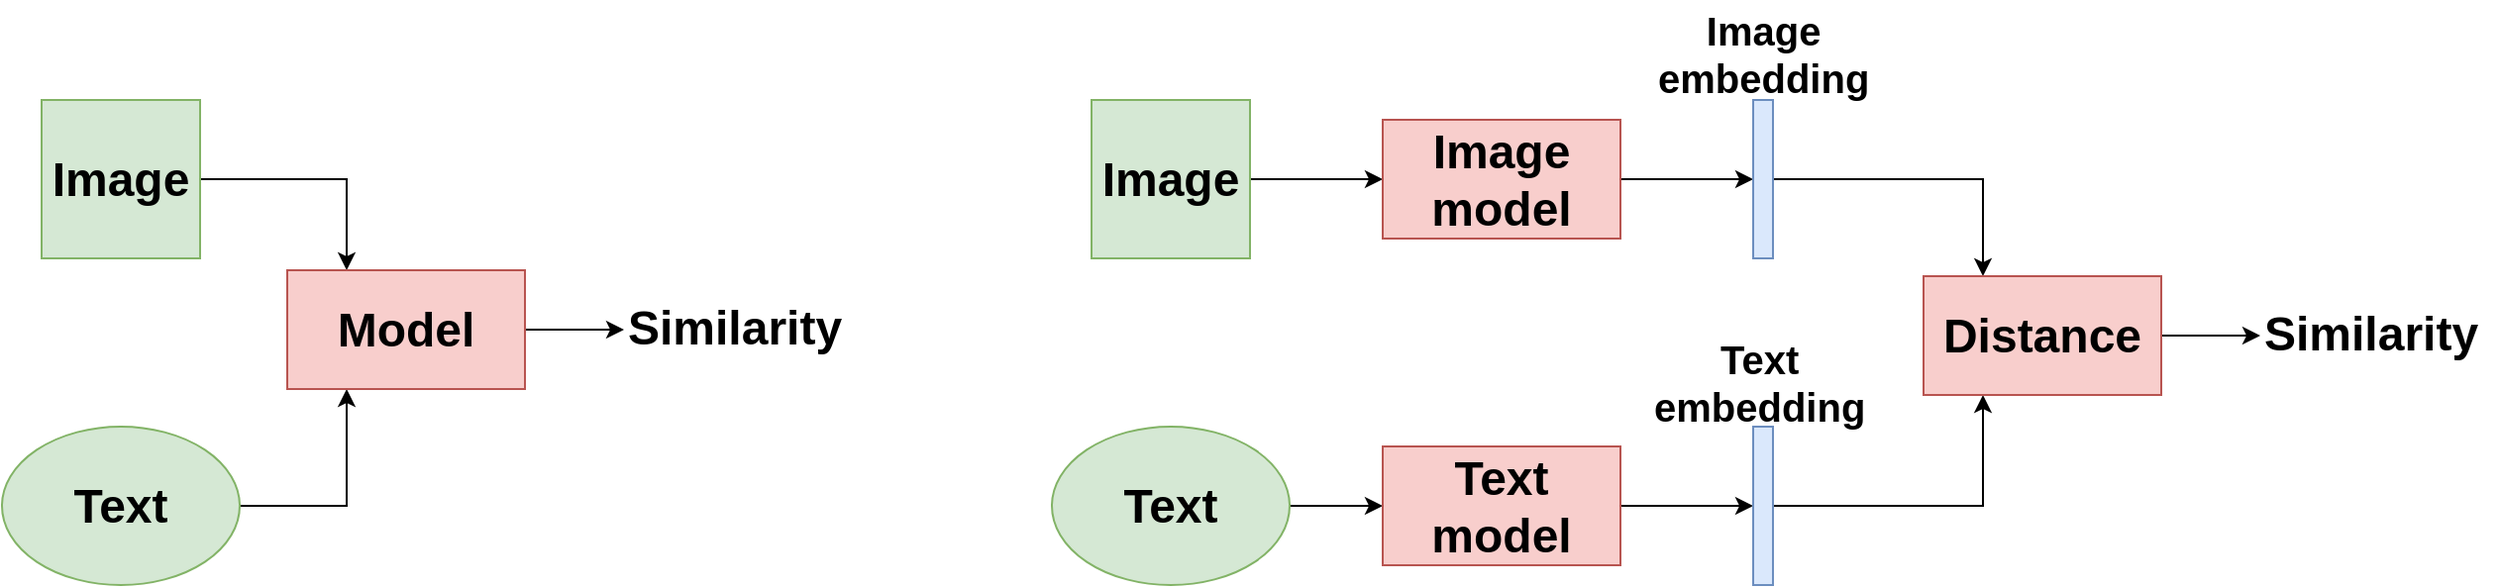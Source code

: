 <mxfile version="10.6.9" type="device"><diagram id="qXNiH8syEFGMBzyjIAiQ" name="Page-1"><mxGraphModel dx="1327" dy="727" grid="1" gridSize="10" guides="1" tooltips="1" connect="1" arrows="1" fold="1" page="1" pageScale="1" pageWidth="827" pageHeight="1169" math="0" shadow="0"><root><mxCell id="0"/><mxCell id="1" parent="0"/><mxCell id="wFSmdKlX06NnFO8BgjZr-43" style="edgeStyle=orthogonalEdgeStyle;rounded=0;orthogonalLoop=1;jettySize=auto;html=1;exitX=1;exitY=0.5;exitDx=0;exitDy=0;entryX=0.25;entryY=1;entryDx=0;entryDy=0;" edge="1" parent="1" source="wFSmdKlX06NnFO8BgjZr-15" target="wFSmdKlX06NnFO8BgjZr-39"><mxGeometry relative="1" as="geometry"/></mxCell><mxCell id="wFSmdKlX06NnFO8BgjZr-15" value="&lt;b&gt;&lt;font style=&quot;font-size: 24px&quot;&gt;Text&lt;/font&gt;&lt;/b&gt;" style="ellipse;whiteSpace=wrap;html=1;fillColor=#d5e8d4;strokeColor=#82b366;" vertex="1" parent="1"><mxGeometry x="150" y="437.5" width="120" height="80" as="geometry"/></mxCell><mxCell id="wFSmdKlX06NnFO8BgjZr-44" style="edgeStyle=orthogonalEdgeStyle;rounded=0;orthogonalLoop=1;jettySize=auto;html=1;exitX=1;exitY=0.5;exitDx=0;exitDy=0;entryX=0.25;entryY=0;entryDx=0;entryDy=0;" edge="1" parent="1" source="wFSmdKlX06NnFO8BgjZr-18" target="wFSmdKlX06NnFO8BgjZr-39"><mxGeometry relative="1" as="geometry"/></mxCell><mxCell id="wFSmdKlX06NnFO8BgjZr-18" value="&lt;b&gt;&lt;font style=&quot;font-size: 24px&quot;&gt;Image&lt;/font&gt;&lt;/b&gt;" style="whiteSpace=wrap;html=1;aspect=fixed;fillColor=#d5e8d4;strokeColor=#82b366;" vertex="1" parent="1"><mxGeometry x="170" y="272.5" width="80" height="80" as="geometry"/></mxCell><mxCell id="wFSmdKlX06NnFO8BgjZr-36" value="&lt;b&gt;&lt;font style=&quot;font-size: 24px&quot;&gt;Similarity&lt;/font&gt;&lt;/b&gt;" style="text;html=1;resizable=0;points=[];autosize=1;align=left;verticalAlign=top;spacingTop=-4;" vertex="1" parent="1"><mxGeometry x="464" y="370.5" width="120" height="20" as="geometry"/></mxCell><mxCell id="wFSmdKlX06NnFO8BgjZr-42" style="edgeStyle=orthogonalEdgeStyle;rounded=0;orthogonalLoop=1;jettySize=auto;html=1;exitX=1;exitY=0.5;exitDx=0;exitDy=0;" edge="1" parent="1" source="wFSmdKlX06NnFO8BgjZr-39"><mxGeometry relative="1" as="geometry"><mxPoint x="464" y="388.5" as="targetPoint"/></mxGeometry></mxCell><mxCell id="wFSmdKlX06NnFO8BgjZr-39" value="&lt;b&gt;&lt;font style=&quot;font-size: 24px&quot;&gt;Model&lt;/font&gt;&lt;/b&gt;" style="rounded=0;whiteSpace=wrap;html=1;fillColor=#f8cecc;strokeColor=#b85450;" vertex="1" parent="1"><mxGeometry x="294" y="358.5" width="120" height="60" as="geometry"/></mxCell><mxCell id="wFSmdKlX06NnFO8BgjZr-58" style="edgeStyle=orthogonalEdgeStyle;rounded=0;orthogonalLoop=1;jettySize=auto;html=1;exitX=1;exitY=0.5;exitDx=0;exitDy=0;entryX=0;entryY=0.5;entryDx=0;entryDy=0;" edge="1" parent="1" source="wFSmdKlX06NnFO8BgjZr-46" target="wFSmdKlX06NnFO8BgjZr-52"><mxGeometry relative="1" as="geometry"/></mxCell><mxCell id="wFSmdKlX06NnFO8BgjZr-46" value="&lt;b&gt;&lt;font style=&quot;font-size: 24px&quot;&gt;Text&lt;/font&gt;&lt;/b&gt;" style="ellipse;whiteSpace=wrap;html=1;fillColor=#d5e8d4;strokeColor=#82b366;" vertex="1" parent="1"><mxGeometry x="680" y="437.5" width="120" height="80" as="geometry"/></mxCell><mxCell id="wFSmdKlX06NnFO8BgjZr-56" style="edgeStyle=orthogonalEdgeStyle;rounded=0;orthogonalLoop=1;jettySize=auto;html=1;exitX=1;exitY=0.5;exitDx=0;exitDy=0;entryX=0;entryY=0.5;entryDx=0;entryDy=0;" edge="1" parent="1" source="wFSmdKlX06NnFO8BgjZr-48" target="wFSmdKlX06NnFO8BgjZr-51"><mxGeometry relative="1" as="geometry"/></mxCell><mxCell id="wFSmdKlX06NnFO8BgjZr-48" value="&lt;b&gt;&lt;font style=&quot;font-size: 24px&quot;&gt;Image&lt;/font&gt;&lt;/b&gt;" style="whiteSpace=wrap;html=1;aspect=fixed;fillColor=#d5e8d4;strokeColor=#82b366;" vertex="1" parent="1"><mxGeometry x="700" y="272.5" width="80" height="80" as="geometry"/></mxCell><mxCell id="wFSmdKlX06NnFO8BgjZr-57" style="edgeStyle=orthogonalEdgeStyle;rounded=0;orthogonalLoop=1;jettySize=auto;html=1;exitX=1;exitY=0.5;exitDx=0;exitDy=0;entryX=0;entryY=0.5;entryDx=0;entryDy=0;" edge="1" parent="1" source="wFSmdKlX06NnFO8BgjZr-51" target="wFSmdKlX06NnFO8BgjZr-53"><mxGeometry relative="1" as="geometry"/></mxCell><mxCell id="wFSmdKlX06NnFO8BgjZr-51" value="&lt;b&gt;&lt;font style=&quot;font-size: 24px&quot;&gt;Image&lt;br&gt;model&lt;/font&gt;&lt;/b&gt;" style="rounded=0;whiteSpace=wrap;html=1;fillColor=#f8cecc;strokeColor=#b85450;" vertex="1" parent="1"><mxGeometry x="847" y="282.5" width="120" height="60" as="geometry"/></mxCell><mxCell id="wFSmdKlX06NnFO8BgjZr-59" style="edgeStyle=orthogonalEdgeStyle;rounded=0;orthogonalLoop=1;jettySize=auto;html=1;exitX=1;exitY=0.5;exitDx=0;exitDy=0;entryX=0;entryY=0.5;entryDx=0;entryDy=0;" edge="1" parent="1" source="wFSmdKlX06NnFO8BgjZr-52" target="wFSmdKlX06NnFO8BgjZr-55"><mxGeometry relative="1" as="geometry"/></mxCell><mxCell id="wFSmdKlX06NnFO8BgjZr-52" value="&lt;b&gt;&lt;font style=&quot;font-size: 24px&quot;&gt;Text&lt;br&gt;model&lt;/font&gt;&lt;/b&gt;" style="rounded=0;whiteSpace=wrap;html=1;fillColor=#f8cecc;strokeColor=#b85450;" vertex="1" parent="1"><mxGeometry x="847" y="447.5" width="120" height="60" as="geometry"/></mxCell><mxCell id="wFSmdKlX06NnFO8BgjZr-65" style="edgeStyle=orthogonalEdgeStyle;rounded=0;orthogonalLoop=1;jettySize=auto;html=1;exitX=1;exitY=0.5;exitDx=0;exitDy=0;entryX=0.25;entryY=0;entryDx=0;entryDy=0;" edge="1" parent="1" source="wFSmdKlX06NnFO8BgjZr-53" target="wFSmdKlX06NnFO8BgjZr-64"><mxGeometry relative="1" as="geometry"/></mxCell><mxCell id="wFSmdKlX06NnFO8BgjZr-53" value="" style="rounded=0;whiteSpace=wrap;html=1;fillColor=#dae8fc;strokeColor=#6c8ebf;" vertex="1" parent="1"><mxGeometry x="1034" y="272.5" width="10" height="80" as="geometry"/></mxCell><mxCell id="wFSmdKlX06NnFO8BgjZr-66" style="edgeStyle=orthogonalEdgeStyle;rounded=0;orthogonalLoop=1;jettySize=auto;html=1;exitX=1;exitY=0.5;exitDx=0;exitDy=0;entryX=0.25;entryY=1;entryDx=0;entryDy=0;" edge="1" parent="1" source="wFSmdKlX06NnFO8BgjZr-55" target="wFSmdKlX06NnFO8BgjZr-64"><mxGeometry relative="1" as="geometry"/></mxCell><mxCell id="wFSmdKlX06NnFO8BgjZr-55" value="" style="rounded=0;whiteSpace=wrap;html=1;fillColor=#dae8fc;strokeColor=#6c8ebf;" vertex="1" parent="1"><mxGeometry x="1034" y="437.5" width="10" height="80" as="geometry"/></mxCell><mxCell id="wFSmdKlX06NnFO8BgjZr-60" value="&lt;div style=&quot;text-align: center&quot;&gt;&lt;b&gt;&lt;font style=&quot;font-size: 20px&quot;&gt;Image&lt;/font&gt;&lt;/b&gt;&lt;/div&gt;&lt;b&gt;&lt;div style=&quot;text-align: center&quot;&gt;&lt;b&gt;&lt;font style=&quot;font-size: 20px&quot;&gt;embedding&lt;/font&gt;&lt;/b&gt;&lt;/div&gt;&lt;/b&gt;" style="text;html=1;resizable=0;points=[];autosize=1;align=left;verticalAlign=top;spacingTop=-4;" vertex="1" parent="1"><mxGeometry x="984" y="222.5" width="120" height="40" as="geometry"/></mxCell><mxCell id="wFSmdKlX06NnFO8BgjZr-61" value="&lt;div style=&quot;text-align: center&quot;&gt;&lt;b&gt;&lt;font style=&quot;font-size: 20px&quot;&gt;Text&lt;/font&gt;&lt;/b&gt;&lt;/div&gt;&lt;b&gt;&lt;div style=&quot;text-align: center&quot;&gt;&lt;b&gt;&lt;font style=&quot;font-size: 20px&quot;&gt;embedding&lt;/font&gt;&lt;/b&gt;&lt;/div&gt;&lt;/b&gt;" style="text;html=1;resizable=0;points=[];autosize=1;align=left;verticalAlign=top;spacingTop=-4;" vertex="1" parent="1"><mxGeometry x="982" y="388.5" width="120" height="40" as="geometry"/></mxCell><mxCell id="wFSmdKlX06NnFO8BgjZr-62" value="&lt;b&gt;&lt;font style=&quot;font-size: 24px&quot;&gt;Similarity&lt;/font&gt;&lt;/b&gt;" style="text;html=1;resizable=0;points=[];autosize=1;align=left;verticalAlign=top;spacingTop=-4;" vertex="1" parent="1"><mxGeometry x="1290" y="373.5" width="120" height="20" as="geometry"/></mxCell><mxCell id="wFSmdKlX06NnFO8BgjZr-63" style="edgeStyle=orthogonalEdgeStyle;rounded=0;orthogonalLoop=1;jettySize=auto;html=1;exitX=1;exitY=0.5;exitDx=0;exitDy=0;" edge="1" parent="1" source="wFSmdKlX06NnFO8BgjZr-64"><mxGeometry relative="1" as="geometry"><mxPoint x="1290" y="391.5" as="targetPoint"/></mxGeometry></mxCell><mxCell id="wFSmdKlX06NnFO8BgjZr-64" value="&lt;b&gt;&lt;font style=&quot;font-size: 24px&quot;&gt;Distance&lt;/font&gt;&lt;/b&gt;" style="rounded=0;whiteSpace=wrap;html=1;fillColor=#f8cecc;strokeColor=#b85450;" vertex="1" parent="1"><mxGeometry x="1120" y="361.5" width="120" height="60" as="geometry"/></mxCell></root></mxGraphModel></diagram></mxfile>